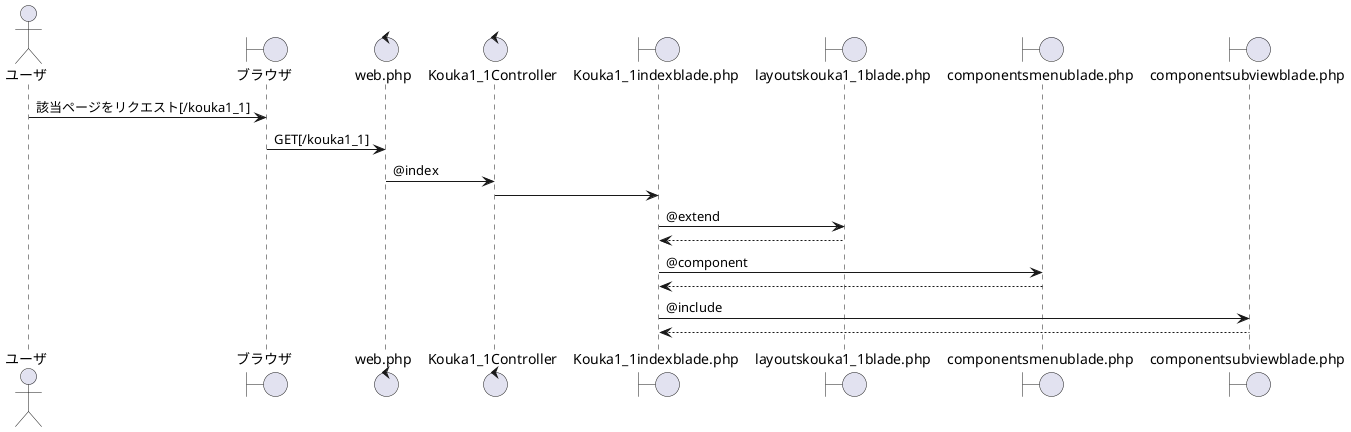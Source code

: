 @startuml kouka1_1.wsd
actor ユーザ
boundary ブラウザ
control web.php
control Kouka1_1Controller
boundary Kouka1_1indexblade.php
boundary layoutskouka1_1blade.php
boundary componentsmenublade.php
boundary componentsubviewblade.php

ユーザ -> ブラウザ:該当ページをリクエスト[/kouka1_1]
ブラウザ -> web.php: GET[/kouka1_1]
web.php -> Kouka1_1Controller:@index
Kouka1_1Controller->Kouka1_1indexblade.php
Kouka1_1indexblade.php->layoutskouka1_1blade.php:@extend
Kouka1_1indexblade.php<--layoutskouka1_1blade.php
Kouka1_1indexblade.php->componentsmenublade.php:@component
Kouka1_1indexblade.php<--componentsmenublade.php
Kouka1_1indexblade.php->componentsubviewblade.php:@include
Kouka1_1indexblade.php<--componentsubviewblade.php
@enduml